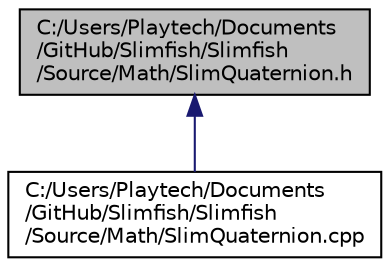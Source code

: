 digraph "C:/Users/Playtech/Documents/GitHub/Slimfish/Slimfish/Source/Math/SlimQuaternion.h"
{
  edge [fontname="Helvetica",fontsize="10",labelfontname="Helvetica",labelfontsize="10"];
  node [fontname="Helvetica",fontsize="10",shape=record];
  Node1 [label="C:/Users/Playtech/Documents\l/GitHub/Slimfish/Slimfish\l/Source/Math/SlimQuaternion.h",height=0.2,width=0.4,color="black", fillcolor="grey75", style="filled", fontcolor="black"];
  Node1 -> Node2 [dir="back",color="midnightblue",fontsize="10",style="solid"];
  Node2 [label="C:/Users/Playtech/Documents\l/GitHub/Slimfish/Slimfish\l/Source/Math/SlimQuaternion.cpp",height=0.2,width=0.4,color="black", fillcolor="white", style="filled",URL="$_slim_quaternion_8cpp.html"];
}
